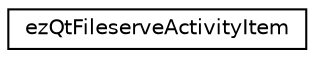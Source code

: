 digraph "Graphical Class Hierarchy"
{
 // LATEX_PDF_SIZE
  edge [fontname="Helvetica",fontsize="10",labelfontname="Helvetica",labelfontsize="10"];
  node [fontname="Helvetica",fontsize="10",shape=record];
  rankdir="LR";
  Node0 [label="ezQtFileserveActivityItem",height=0.2,width=0.4,color="black", fillcolor="white", style="filled",URL="$de/d86/structez_qt_fileserve_activity_item.htm",tooltip=" "];
}

